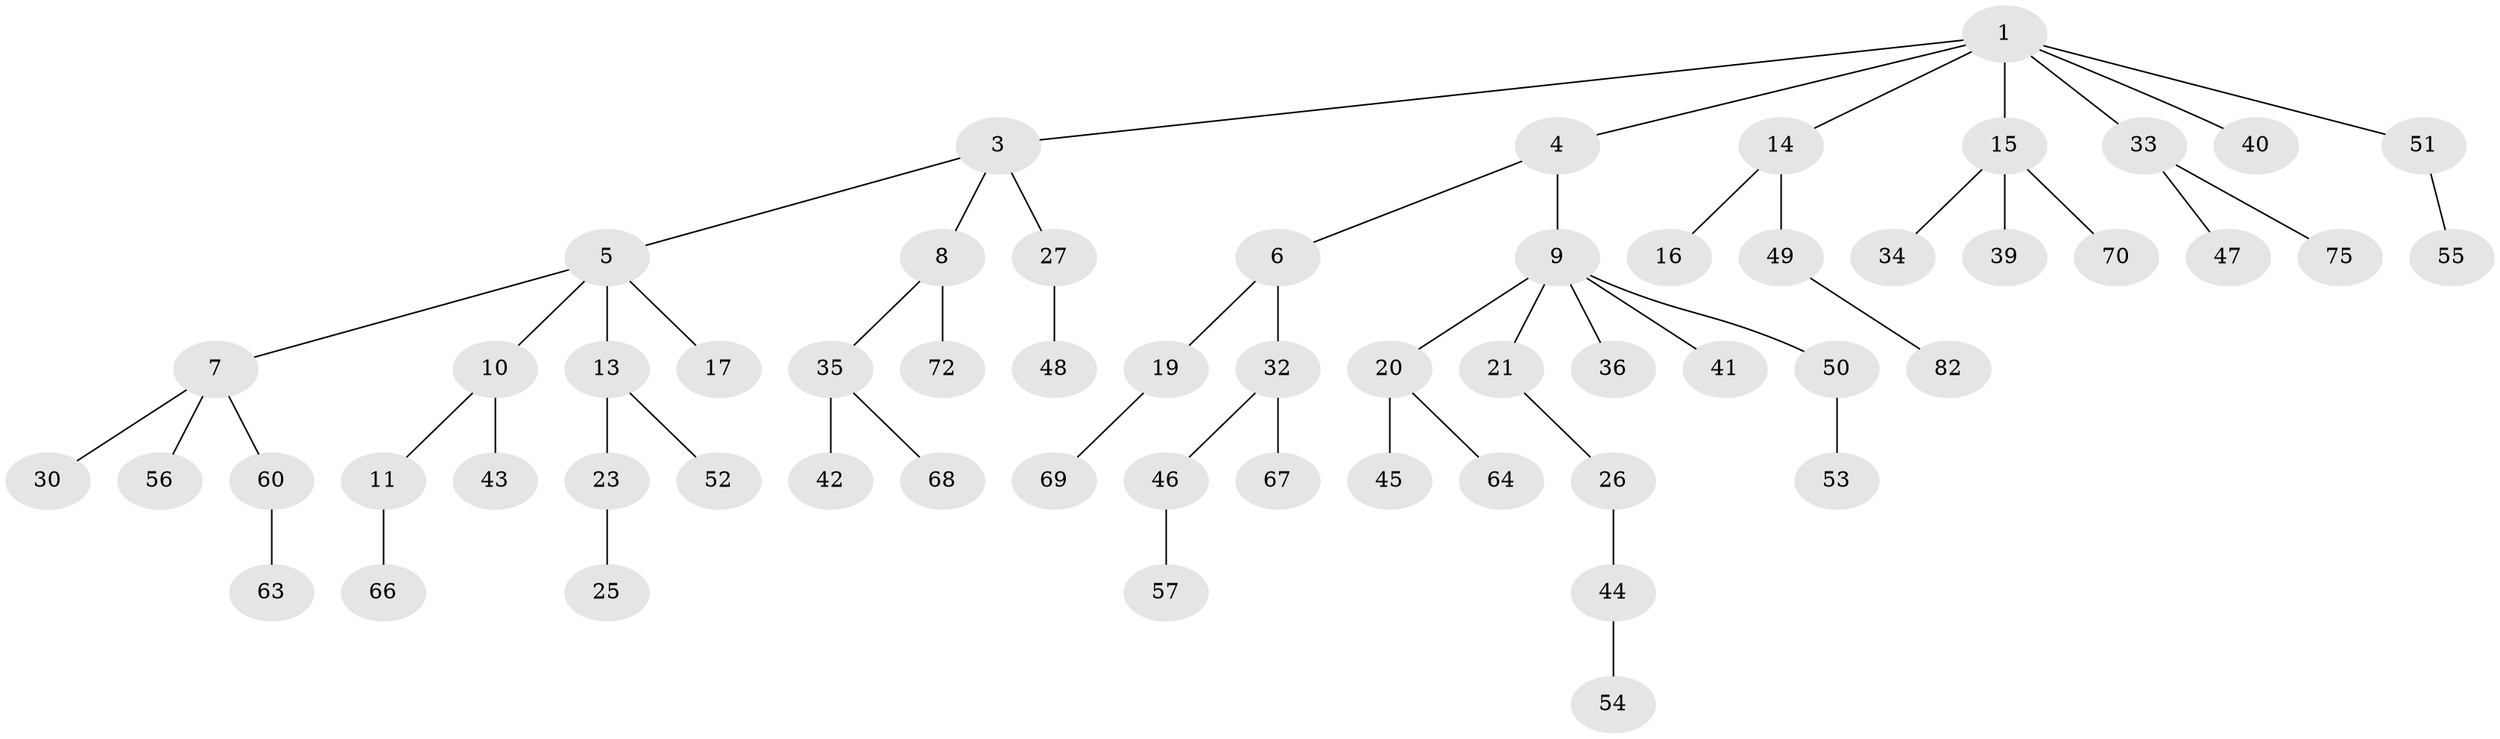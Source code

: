 // original degree distribution, {4: 0.0963855421686747, 5: 0.03614457831325301, 3: 0.1686746987951807, 2: 0.20481927710843373, 1: 0.4939759036144578}
// Generated by graph-tools (version 1.1) at 2025/19/03/04/25 18:19:11]
// undirected, 58 vertices, 57 edges
graph export_dot {
graph [start="1"]
  node [color=gray90,style=filled];
  1 [super="+2"];
  3;
  4;
  5;
  6;
  7 [super="+22"];
  8 [super="+18"];
  9 [super="+38+12+28"];
  10;
  11;
  13 [super="+29+79+58"];
  14 [super="+83"];
  15;
  16;
  17 [super="+73"];
  19;
  20 [super="+24"];
  21;
  23;
  25;
  26 [super="+62+74"];
  27 [super="+77"];
  30;
  32 [super="+71"];
  33;
  34;
  35;
  36;
  39;
  40;
  41;
  42;
  43;
  44;
  45;
  46;
  47;
  48;
  49;
  50;
  51;
  52;
  53 [super="+59"];
  54;
  55;
  56;
  57;
  60 [super="+81"];
  63;
  64;
  66;
  67;
  68;
  69;
  70 [super="+78"];
  72;
  75;
  82;
  1 -- 14;
  1 -- 15;
  1 -- 51;
  1 -- 33;
  1 -- 3;
  1 -- 4;
  1 -- 40;
  3 -- 5;
  3 -- 8;
  3 -- 27;
  4 -- 6;
  4 -- 9;
  5 -- 7;
  5 -- 10;
  5 -- 13;
  5 -- 17;
  6 -- 19;
  6 -- 32;
  7 -- 60;
  7 -- 56;
  7 -- 30;
  8 -- 35;
  8 -- 72;
  9 -- 50;
  9 -- 41;
  9 -- 20;
  9 -- 21;
  9 -- 36;
  10 -- 11;
  10 -- 43;
  11 -- 66;
  13 -- 23;
  13 -- 52;
  14 -- 16;
  14 -- 49;
  15 -- 34;
  15 -- 39;
  15 -- 70;
  19 -- 69;
  20 -- 64;
  20 -- 45;
  21 -- 26;
  23 -- 25;
  26 -- 44;
  27 -- 48;
  32 -- 46;
  32 -- 67;
  33 -- 47;
  33 -- 75;
  35 -- 42;
  35 -- 68;
  44 -- 54;
  46 -- 57;
  49 -- 82;
  50 -- 53;
  51 -- 55;
  60 -- 63;
}
